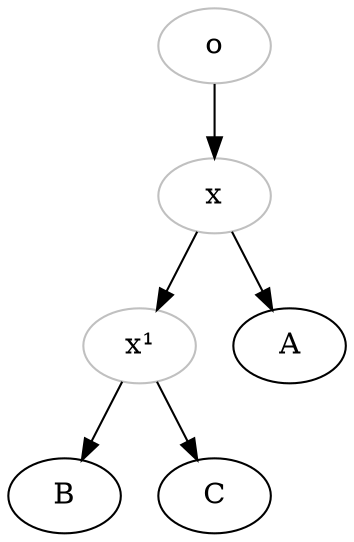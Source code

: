 digraph {
o[color="grey"]
x[color="grey"];
x1[label="x¹", color="grey"];


o->x;
x->A;
x->x1;
x1->B;
x1->C;

}

